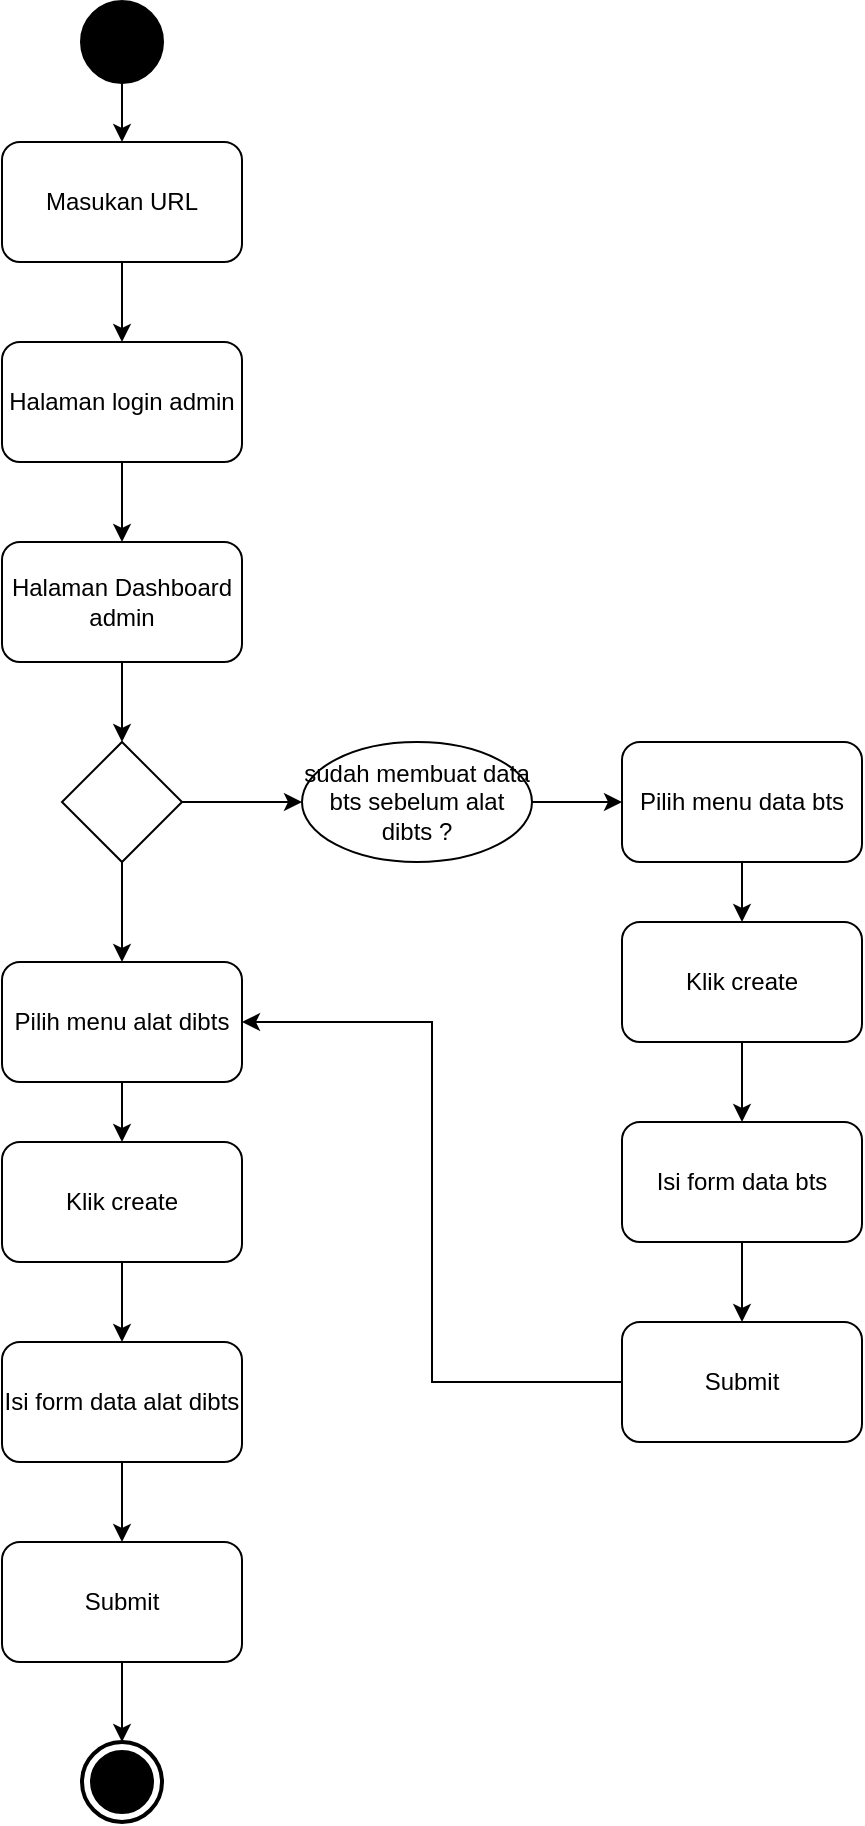 <mxfile version="13.5.5" type="device"><diagram id="Ofbw1n7-yddMDF3aEH6V" name="Page-1"><mxGraphModel dx="1073" dy="536" grid="1" gridSize="10" guides="1" tooltips="1" connect="1" arrows="1" fold="1" page="1" pageScale="1" pageWidth="850" pageHeight="1100" math="0" shadow="0"><root><mxCell id="0"/><mxCell id="1" parent="0"/><mxCell id="q2V_JBi6MH0EWAB-IYBJ-3" value="" style="edgeStyle=orthogonalEdgeStyle;rounded=0;orthogonalLoop=1;jettySize=auto;html=1;" edge="1" parent="1" source="q2V_JBi6MH0EWAB-IYBJ-4" target="q2V_JBi6MH0EWAB-IYBJ-6"><mxGeometry relative="1" as="geometry"/></mxCell><mxCell id="q2V_JBi6MH0EWAB-IYBJ-4" value="" style="shape=ellipse;html=1;fillColor=#000000;strokeWidth=2;verticalLabelPosition=bottom;verticalAlignment=top;perimeter=ellipsePerimeter;" vertex="1" parent="1"><mxGeometry x="240" y="20" width="40" height="40" as="geometry"/></mxCell><mxCell id="q2V_JBi6MH0EWAB-IYBJ-5" value="" style="edgeStyle=orthogonalEdgeStyle;rounded=0;orthogonalLoop=1;jettySize=auto;html=1;" edge="1" parent="1" source="q2V_JBi6MH0EWAB-IYBJ-6" target="q2V_JBi6MH0EWAB-IYBJ-8"><mxGeometry relative="1" as="geometry"/></mxCell><mxCell id="q2V_JBi6MH0EWAB-IYBJ-6" value="Masukan URL " style="shape=rect;html=1;rounded=1;whiteSpace=wrap;align=center;" vertex="1" parent="1"><mxGeometry x="200" y="90" width="120" height="60" as="geometry"/></mxCell><mxCell id="q2V_JBi6MH0EWAB-IYBJ-7" value="" style="edgeStyle=orthogonalEdgeStyle;rounded=0;orthogonalLoop=1;jettySize=auto;html=1;" edge="1" parent="1" source="q2V_JBi6MH0EWAB-IYBJ-8" target="q2V_JBi6MH0EWAB-IYBJ-10"><mxGeometry relative="1" as="geometry"/></mxCell><mxCell id="q2V_JBi6MH0EWAB-IYBJ-8" value="Halaman login admin" style="shape=rect;html=1;rounded=1;whiteSpace=wrap;align=center;" vertex="1" parent="1"><mxGeometry x="200" y="190" width="120" height="60" as="geometry"/></mxCell><mxCell id="q2V_JBi6MH0EWAB-IYBJ-9" value="" style="edgeStyle=orthogonalEdgeStyle;rounded=0;orthogonalLoop=1;jettySize=auto;html=1;" edge="1" parent="1" source="q2V_JBi6MH0EWAB-IYBJ-10" target="q2V_JBi6MH0EWAB-IYBJ-22"><mxGeometry relative="1" as="geometry"/></mxCell><mxCell id="q2V_JBi6MH0EWAB-IYBJ-10" value="Halaman Dashboard admin" style="shape=rect;html=1;rounded=1;whiteSpace=wrap;align=center;" vertex="1" parent="1"><mxGeometry x="200" y="290" width="120" height="60" as="geometry"/></mxCell><mxCell id="q2V_JBi6MH0EWAB-IYBJ-11" value="" style="edgeStyle=orthogonalEdgeStyle;rounded=0;orthogonalLoop=1;jettySize=auto;html=1;" edge="1" parent="1" source="q2V_JBi6MH0EWAB-IYBJ-12" target="q2V_JBi6MH0EWAB-IYBJ-14"><mxGeometry relative="1" as="geometry"/></mxCell><mxCell id="q2V_JBi6MH0EWAB-IYBJ-12" value="Pilih menu alat dibts" style="shape=rect;html=1;rounded=1;whiteSpace=wrap;align=center;" vertex="1" parent="1"><mxGeometry x="200" y="500" width="120" height="60" as="geometry"/></mxCell><mxCell id="q2V_JBi6MH0EWAB-IYBJ-13" value="" style="edgeStyle=orthogonalEdgeStyle;rounded=0;orthogonalLoop=1;jettySize=auto;html=1;" edge="1" parent="1" source="q2V_JBi6MH0EWAB-IYBJ-14" target="q2V_JBi6MH0EWAB-IYBJ-19"><mxGeometry relative="1" as="geometry"/></mxCell><mxCell id="q2V_JBi6MH0EWAB-IYBJ-14" value="Klik create" style="shape=rect;html=1;rounded=1;whiteSpace=wrap;align=center;" vertex="1" parent="1"><mxGeometry x="200" y="590" width="120" height="60" as="geometry"/></mxCell><mxCell id="q2V_JBi6MH0EWAB-IYBJ-15" value="" style="edgeStyle=orthogonalEdgeStyle;rounded=0;orthogonalLoop=1;jettySize=auto;html=1;" edge="1" parent="1" source="q2V_JBi6MH0EWAB-IYBJ-16" target="q2V_JBi6MH0EWAB-IYBJ-17"><mxGeometry relative="1" as="geometry"/></mxCell><mxCell id="q2V_JBi6MH0EWAB-IYBJ-16" value="Submit" style="shape=rect;html=1;rounded=1;whiteSpace=wrap;align=center;" vertex="1" parent="1"><mxGeometry x="200" y="790" width="120" height="60" as="geometry"/></mxCell><mxCell id="q2V_JBi6MH0EWAB-IYBJ-17" value="" style="html=1;shape=mxgraph.sysml.actFinal;strokeWidth=2;verticalLabelPosition=bottom;verticalAlignment=top;" vertex="1" parent="1"><mxGeometry x="240" y="890" width="40" height="40" as="geometry"/></mxCell><mxCell id="q2V_JBi6MH0EWAB-IYBJ-18" value="" style="edgeStyle=orthogonalEdgeStyle;rounded=0;orthogonalLoop=1;jettySize=auto;html=1;" edge="1" parent="1" source="q2V_JBi6MH0EWAB-IYBJ-19" target="q2V_JBi6MH0EWAB-IYBJ-16"><mxGeometry relative="1" as="geometry"/></mxCell><mxCell id="q2V_JBi6MH0EWAB-IYBJ-19" value="Isi form data alat dibts" style="shape=rect;html=1;rounded=1;whiteSpace=wrap;align=center;" vertex="1" parent="1"><mxGeometry x="200" y="690" width="120" height="60" as="geometry"/></mxCell><mxCell id="q2V_JBi6MH0EWAB-IYBJ-20" value="" style="edgeStyle=orthogonalEdgeStyle;rounded=0;orthogonalLoop=1;jettySize=auto;html=1;" edge="1" parent="1" source="q2V_JBi6MH0EWAB-IYBJ-22" target="q2V_JBi6MH0EWAB-IYBJ-12"><mxGeometry relative="1" as="geometry"/></mxCell><mxCell id="q2V_JBi6MH0EWAB-IYBJ-21" value="" style="edgeStyle=orthogonalEdgeStyle;rounded=0;orthogonalLoop=1;jettySize=auto;html=1;" edge="1" parent="1" source="q2V_JBi6MH0EWAB-IYBJ-22" target="q2V_JBi6MH0EWAB-IYBJ-24"><mxGeometry relative="1" as="geometry"/></mxCell><mxCell id="q2V_JBi6MH0EWAB-IYBJ-22" value="" style="rhombus;whiteSpace=wrap;html=1;" vertex="1" parent="1"><mxGeometry x="230" y="390" width="60" height="60" as="geometry"/></mxCell><mxCell id="q2V_JBi6MH0EWAB-IYBJ-23" value="" style="edgeStyle=orthogonalEdgeStyle;rounded=0;orthogonalLoop=1;jettySize=auto;html=1;" edge="1" parent="1" source="q2V_JBi6MH0EWAB-IYBJ-24" target="q2V_JBi6MH0EWAB-IYBJ-26"><mxGeometry relative="1" as="geometry"/></mxCell><mxCell id="q2V_JBi6MH0EWAB-IYBJ-24" value="sudah membuat data bts sebelum alat dibts ?" style="ellipse;whiteSpace=wrap;html=1;" vertex="1" parent="1"><mxGeometry x="350" y="390" width="115" height="60" as="geometry"/></mxCell><mxCell id="q2V_JBi6MH0EWAB-IYBJ-25" value="" style="edgeStyle=orthogonalEdgeStyle;rounded=0;orthogonalLoop=1;jettySize=auto;html=1;" edge="1" parent="1" source="q2V_JBi6MH0EWAB-IYBJ-26" target="q2V_JBi6MH0EWAB-IYBJ-28"><mxGeometry relative="1" as="geometry"/></mxCell><mxCell id="q2V_JBi6MH0EWAB-IYBJ-26" value="Pilih menu data bts" style="shape=rect;html=1;rounded=1;whiteSpace=wrap;align=center;" vertex="1" parent="1"><mxGeometry x="510" y="390" width="120" height="60" as="geometry"/></mxCell><mxCell id="q2V_JBi6MH0EWAB-IYBJ-27" value="" style="edgeStyle=orthogonalEdgeStyle;rounded=0;orthogonalLoop=1;jettySize=auto;html=1;" edge="1" parent="1" source="q2V_JBi6MH0EWAB-IYBJ-28" target="q2V_JBi6MH0EWAB-IYBJ-32"><mxGeometry relative="1" as="geometry"/></mxCell><mxCell id="q2V_JBi6MH0EWAB-IYBJ-28" value="Klik create" style="shape=rect;html=1;rounded=1;whiteSpace=wrap;align=center;" vertex="1" parent="1"><mxGeometry x="510" y="480" width="120" height="60" as="geometry"/></mxCell><mxCell id="q2V_JBi6MH0EWAB-IYBJ-29" style="edgeStyle=orthogonalEdgeStyle;rounded=0;orthogonalLoop=1;jettySize=auto;html=1;entryX=1;entryY=0.5;entryDx=0;entryDy=0;" edge="1" parent="1" source="q2V_JBi6MH0EWAB-IYBJ-30" target="q2V_JBi6MH0EWAB-IYBJ-12"><mxGeometry relative="1" as="geometry"/></mxCell><mxCell id="q2V_JBi6MH0EWAB-IYBJ-30" value="Submit" style="shape=rect;html=1;rounded=1;whiteSpace=wrap;align=center;" vertex="1" parent="1"><mxGeometry x="510" y="680" width="120" height="60" as="geometry"/></mxCell><mxCell id="q2V_JBi6MH0EWAB-IYBJ-31" value="" style="edgeStyle=orthogonalEdgeStyle;rounded=0;orthogonalLoop=1;jettySize=auto;html=1;" edge="1" parent="1" source="q2V_JBi6MH0EWAB-IYBJ-32" target="q2V_JBi6MH0EWAB-IYBJ-30"><mxGeometry relative="1" as="geometry"/></mxCell><mxCell id="q2V_JBi6MH0EWAB-IYBJ-32" value="Isi form data bts" style="shape=rect;html=1;rounded=1;whiteSpace=wrap;align=center;" vertex="1" parent="1"><mxGeometry x="510" y="580" width="120" height="60" as="geometry"/></mxCell></root></mxGraphModel></diagram></mxfile>
